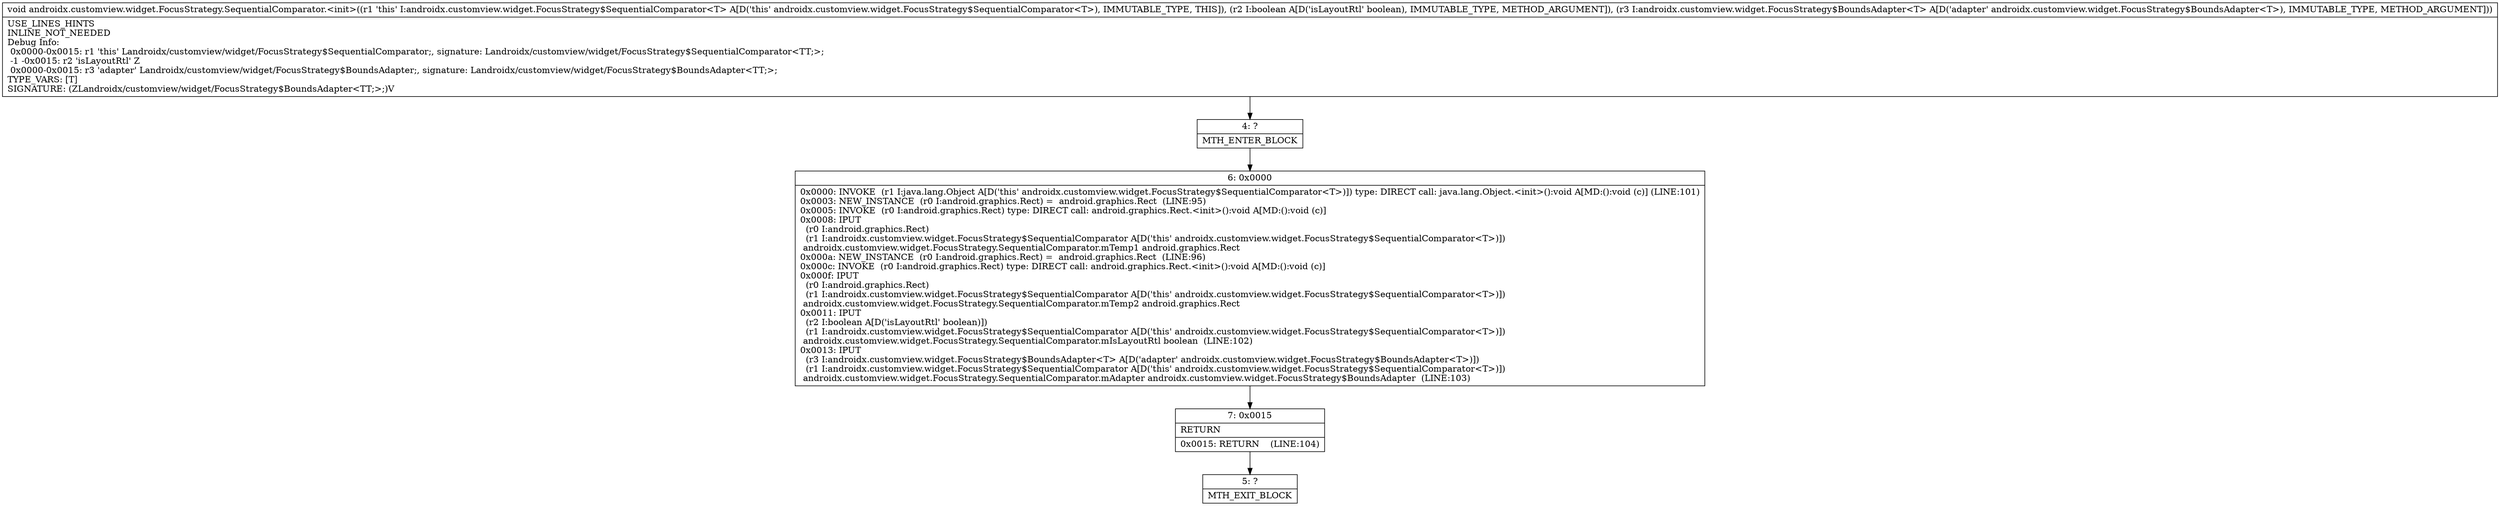 digraph "CFG forandroidx.customview.widget.FocusStrategy.SequentialComparator.\<init\>(ZLandroidx\/customview\/widget\/FocusStrategy$BoundsAdapter;)V" {
Node_4 [shape=record,label="{4\:\ ?|MTH_ENTER_BLOCK\l}"];
Node_6 [shape=record,label="{6\:\ 0x0000|0x0000: INVOKE  (r1 I:java.lang.Object A[D('this' androidx.customview.widget.FocusStrategy$SequentialComparator\<T\>)]) type: DIRECT call: java.lang.Object.\<init\>():void A[MD:():void (c)] (LINE:101)\l0x0003: NEW_INSTANCE  (r0 I:android.graphics.Rect) =  android.graphics.Rect  (LINE:95)\l0x0005: INVOKE  (r0 I:android.graphics.Rect) type: DIRECT call: android.graphics.Rect.\<init\>():void A[MD:():void (c)]\l0x0008: IPUT  \l  (r0 I:android.graphics.Rect)\l  (r1 I:androidx.customview.widget.FocusStrategy$SequentialComparator A[D('this' androidx.customview.widget.FocusStrategy$SequentialComparator\<T\>)])\l androidx.customview.widget.FocusStrategy.SequentialComparator.mTemp1 android.graphics.Rect \l0x000a: NEW_INSTANCE  (r0 I:android.graphics.Rect) =  android.graphics.Rect  (LINE:96)\l0x000c: INVOKE  (r0 I:android.graphics.Rect) type: DIRECT call: android.graphics.Rect.\<init\>():void A[MD:():void (c)]\l0x000f: IPUT  \l  (r0 I:android.graphics.Rect)\l  (r1 I:androidx.customview.widget.FocusStrategy$SequentialComparator A[D('this' androidx.customview.widget.FocusStrategy$SequentialComparator\<T\>)])\l androidx.customview.widget.FocusStrategy.SequentialComparator.mTemp2 android.graphics.Rect \l0x0011: IPUT  \l  (r2 I:boolean A[D('isLayoutRtl' boolean)])\l  (r1 I:androidx.customview.widget.FocusStrategy$SequentialComparator A[D('this' androidx.customview.widget.FocusStrategy$SequentialComparator\<T\>)])\l androidx.customview.widget.FocusStrategy.SequentialComparator.mIsLayoutRtl boolean  (LINE:102)\l0x0013: IPUT  \l  (r3 I:androidx.customview.widget.FocusStrategy$BoundsAdapter\<T\> A[D('adapter' androidx.customview.widget.FocusStrategy$BoundsAdapter\<T\>)])\l  (r1 I:androidx.customview.widget.FocusStrategy$SequentialComparator A[D('this' androidx.customview.widget.FocusStrategy$SequentialComparator\<T\>)])\l androidx.customview.widget.FocusStrategy.SequentialComparator.mAdapter androidx.customview.widget.FocusStrategy$BoundsAdapter  (LINE:103)\l}"];
Node_7 [shape=record,label="{7\:\ 0x0015|RETURN\l|0x0015: RETURN    (LINE:104)\l}"];
Node_5 [shape=record,label="{5\:\ ?|MTH_EXIT_BLOCK\l}"];
MethodNode[shape=record,label="{void androidx.customview.widget.FocusStrategy.SequentialComparator.\<init\>((r1 'this' I:androidx.customview.widget.FocusStrategy$SequentialComparator\<T\> A[D('this' androidx.customview.widget.FocusStrategy$SequentialComparator\<T\>), IMMUTABLE_TYPE, THIS]), (r2 I:boolean A[D('isLayoutRtl' boolean), IMMUTABLE_TYPE, METHOD_ARGUMENT]), (r3 I:androidx.customview.widget.FocusStrategy$BoundsAdapter\<T\> A[D('adapter' androidx.customview.widget.FocusStrategy$BoundsAdapter\<T\>), IMMUTABLE_TYPE, METHOD_ARGUMENT]))  | USE_LINES_HINTS\lINLINE_NOT_NEEDED\lDebug Info:\l  0x0000\-0x0015: r1 'this' Landroidx\/customview\/widget\/FocusStrategy$SequentialComparator;, signature: Landroidx\/customview\/widget\/FocusStrategy$SequentialComparator\<TT;\>;\l  \-1 \-0x0015: r2 'isLayoutRtl' Z\l  0x0000\-0x0015: r3 'adapter' Landroidx\/customview\/widget\/FocusStrategy$BoundsAdapter;, signature: Landroidx\/customview\/widget\/FocusStrategy$BoundsAdapter\<TT;\>;\lTYPE_VARS: [T]\lSIGNATURE: (ZLandroidx\/customview\/widget\/FocusStrategy$BoundsAdapter\<TT;\>;)V\l}"];
MethodNode -> Node_4;Node_4 -> Node_6;
Node_6 -> Node_7;
Node_7 -> Node_5;
}

